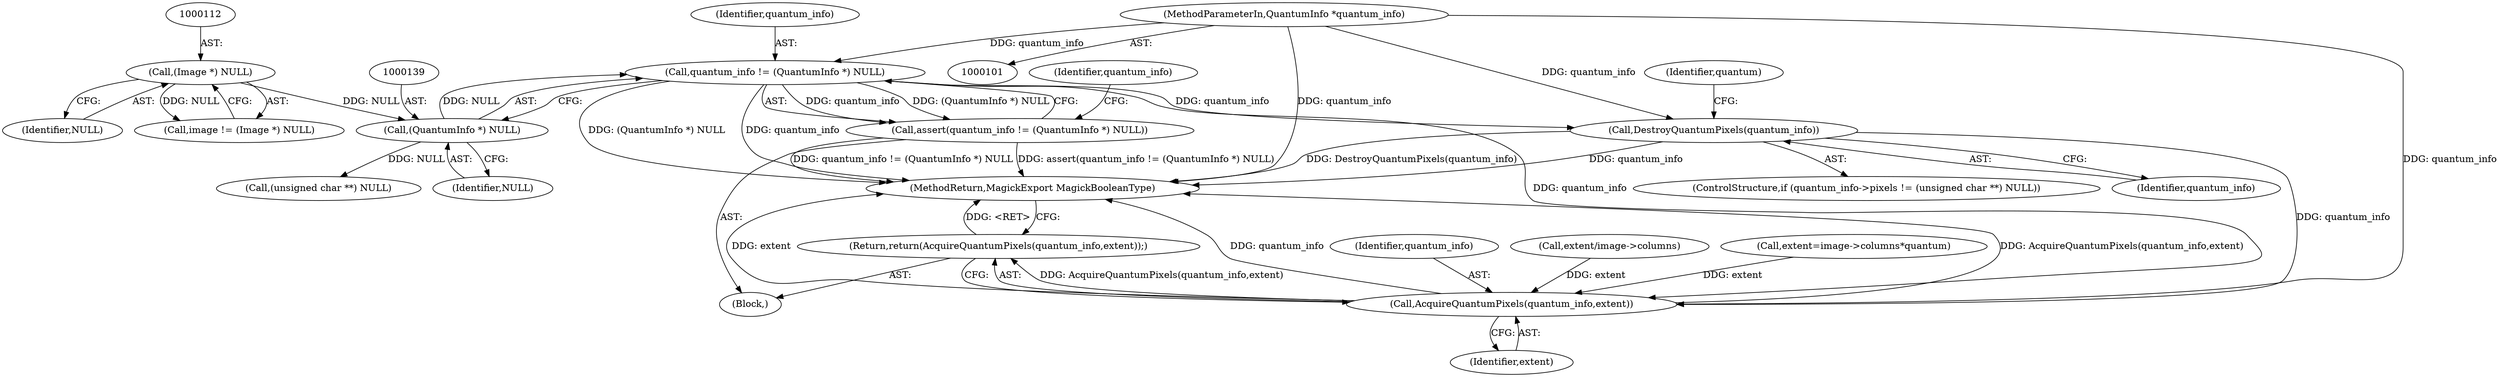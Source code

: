 digraph "0_ImageMagick_c4e63ad30bc42da691f2b5f82a24516dd6b4dc70_0@pointer" {
"1000136" [label="(Call,quantum_info != (QuantumInfo *) NULL)"];
"1000103" [label="(MethodParameterIn,QuantumInfo *quantum_info)"];
"1000138" [label="(Call,(QuantumInfo *) NULL)"];
"1000111" [label="(Call,(Image *) NULL)"];
"1000135" [label="(Call,assert(quantum_info != (QuantumInfo *) NULL))"];
"1000196" [label="(Call,DestroyQuantumPixels(quantum_info))"];
"1000237" [label="(Call,AcquireQuantumPixels(quantum_info,extent))"];
"1000236" [label="(Return,return(AcquireQuantumPixels(quantum_info,extent));)"];
"1000193" [label="(Call,(unsigned char **) NULL)"];
"1000138" [label="(Call,(QuantumInfo *) NULL)"];
"1000236" [label="(Return,return(AcquireQuantumPixels(quantum_info,extent));)"];
"1000239" [label="(Identifier,extent)"];
"1000113" [label="(Identifier,NULL)"];
"1000103" [label="(MethodParameterIn,QuantumInfo *quantum_info)"];
"1000105" [label="(Block,)"];
"1000140" [label="(Identifier,NULL)"];
"1000196" [label="(Call,DestroyQuantumPixels(quantum_info))"];
"1000238" [label="(Identifier,quantum_info)"];
"1000137" [label="(Identifier,quantum_info)"];
"1000135" [label="(Call,assert(quantum_info != (QuantumInfo *) NULL))"];
"1000199" [label="(Identifier,quantum)"];
"1000111" [label="(Call,(Image *) NULL)"];
"1000136" [label="(Call,quantum_info != (QuantumInfo *) NULL)"];
"1000188" [label="(ControlStructure,if (quantum_info->pixels != (unsigned char **) NULL))"];
"1000197" [label="(Identifier,quantum_info)"];
"1000144" [label="(Identifier,quantum_info)"];
"1000237" [label="(Call,AcquireQuantumPixels(quantum_info,extent))"];
"1000229" [label="(Call,extent/image->columns)"];
"1000213" [label="(Call,extent=image->columns*quantum)"];
"1000109" [label="(Call,image != (Image *) NULL)"];
"1000240" [label="(MethodReturn,MagickExport MagickBooleanType)"];
"1000136" -> "1000135"  [label="AST: "];
"1000136" -> "1000138"  [label="CFG: "];
"1000137" -> "1000136"  [label="AST: "];
"1000138" -> "1000136"  [label="AST: "];
"1000135" -> "1000136"  [label="CFG: "];
"1000136" -> "1000240"  [label="DDG: (QuantumInfo *) NULL"];
"1000136" -> "1000240"  [label="DDG: quantum_info"];
"1000136" -> "1000135"  [label="DDG: quantum_info"];
"1000136" -> "1000135"  [label="DDG: (QuantumInfo *) NULL"];
"1000103" -> "1000136"  [label="DDG: quantum_info"];
"1000138" -> "1000136"  [label="DDG: NULL"];
"1000136" -> "1000196"  [label="DDG: quantum_info"];
"1000136" -> "1000237"  [label="DDG: quantum_info"];
"1000103" -> "1000101"  [label="AST: "];
"1000103" -> "1000240"  [label="DDG: quantum_info"];
"1000103" -> "1000196"  [label="DDG: quantum_info"];
"1000103" -> "1000237"  [label="DDG: quantum_info"];
"1000138" -> "1000140"  [label="CFG: "];
"1000139" -> "1000138"  [label="AST: "];
"1000140" -> "1000138"  [label="AST: "];
"1000111" -> "1000138"  [label="DDG: NULL"];
"1000138" -> "1000193"  [label="DDG: NULL"];
"1000111" -> "1000109"  [label="AST: "];
"1000111" -> "1000113"  [label="CFG: "];
"1000112" -> "1000111"  [label="AST: "];
"1000113" -> "1000111"  [label="AST: "];
"1000109" -> "1000111"  [label="CFG: "];
"1000111" -> "1000109"  [label="DDG: NULL"];
"1000135" -> "1000105"  [label="AST: "];
"1000144" -> "1000135"  [label="CFG: "];
"1000135" -> "1000240"  [label="DDG: assert(quantum_info != (QuantumInfo *) NULL)"];
"1000135" -> "1000240"  [label="DDG: quantum_info != (QuantumInfo *) NULL"];
"1000196" -> "1000188"  [label="AST: "];
"1000196" -> "1000197"  [label="CFG: "];
"1000197" -> "1000196"  [label="AST: "];
"1000199" -> "1000196"  [label="CFG: "];
"1000196" -> "1000240"  [label="DDG: quantum_info"];
"1000196" -> "1000240"  [label="DDG: DestroyQuantumPixels(quantum_info)"];
"1000196" -> "1000237"  [label="DDG: quantum_info"];
"1000237" -> "1000236"  [label="AST: "];
"1000237" -> "1000239"  [label="CFG: "];
"1000238" -> "1000237"  [label="AST: "];
"1000239" -> "1000237"  [label="AST: "];
"1000236" -> "1000237"  [label="CFG: "];
"1000237" -> "1000240"  [label="DDG: AcquireQuantumPixels(quantum_info,extent)"];
"1000237" -> "1000240"  [label="DDG: extent"];
"1000237" -> "1000240"  [label="DDG: quantum_info"];
"1000237" -> "1000236"  [label="DDG: AcquireQuantumPixels(quantum_info,extent)"];
"1000213" -> "1000237"  [label="DDG: extent"];
"1000229" -> "1000237"  [label="DDG: extent"];
"1000236" -> "1000105"  [label="AST: "];
"1000240" -> "1000236"  [label="CFG: "];
"1000236" -> "1000240"  [label="DDG: <RET>"];
}
